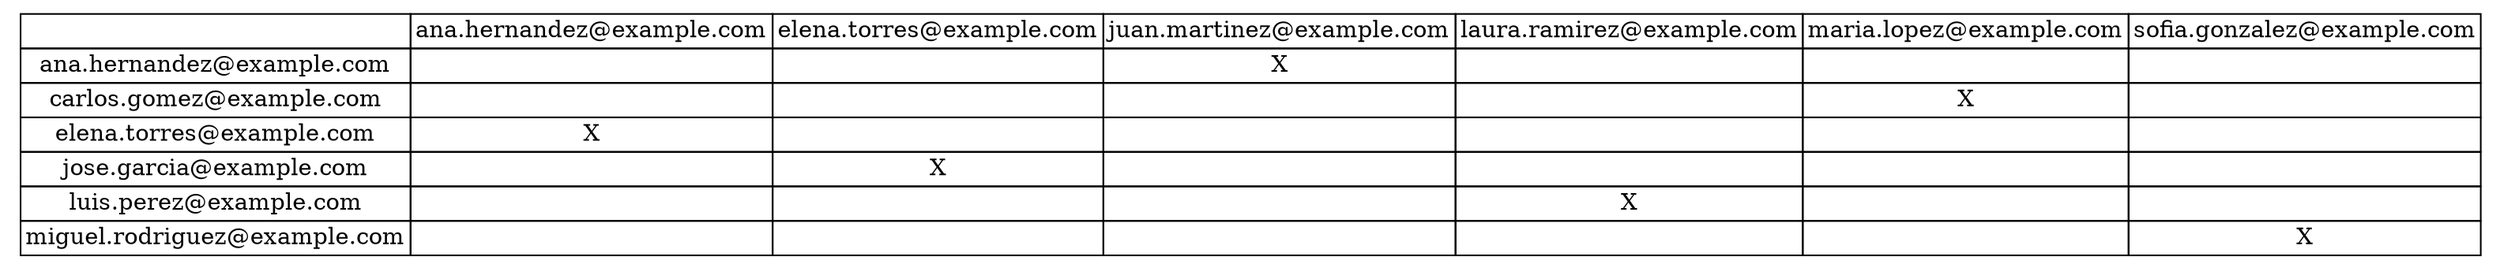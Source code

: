 digraph G {
    node [shape=none];
    graph [rankdir=LR];
    matriz [label=<
    <TABLE BORDER="0" CELLBORDER="1" CELLSPACING="0">
    <TR><TD></TD><TD>ana.hernandez@example.com</TD><TD>elena.torres@example.com</TD><TD>juan.martinez@example.com</TD><TD>laura.ramirez@example.com</TD><TD>maria.lopez@example.com</TD><TD>sofia.gonzalez@example.com</TD></TR>
    <TR><TD>ana.hernandez@example.com</TD><TD></TD><TD></TD><TD>X</TD><TD></TD><TD></TD><TD></TD></TR>
    <TR><TD>carlos.gomez@example.com</TD><TD></TD><TD></TD><TD></TD><TD></TD><TD>X</TD><TD></TD></TR>
    <TR><TD>elena.torres@example.com</TD><TD>X</TD><TD></TD><TD></TD><TD></TD><TD></TD><TD></TD></TR>
    <TR><TD>jose.garcia@example.com</TD><TD></TD><TD>X</TD><TD></TD><TD></TD><TD></TD><TD></TD></TR>
    <TR><TD>luis.perez@example.com</TD><TD></TD><TD></TD><TD></TD><TD>X</TD><TD></TD><TD></TD></TR>
    <TR><TD>miguel.rodriguez@example.com</TD><TD></TD><TD></TD><TD></TD><TD></TD><TD></TD><TD>X</TD></TR>
    </TABLE>>];
}
